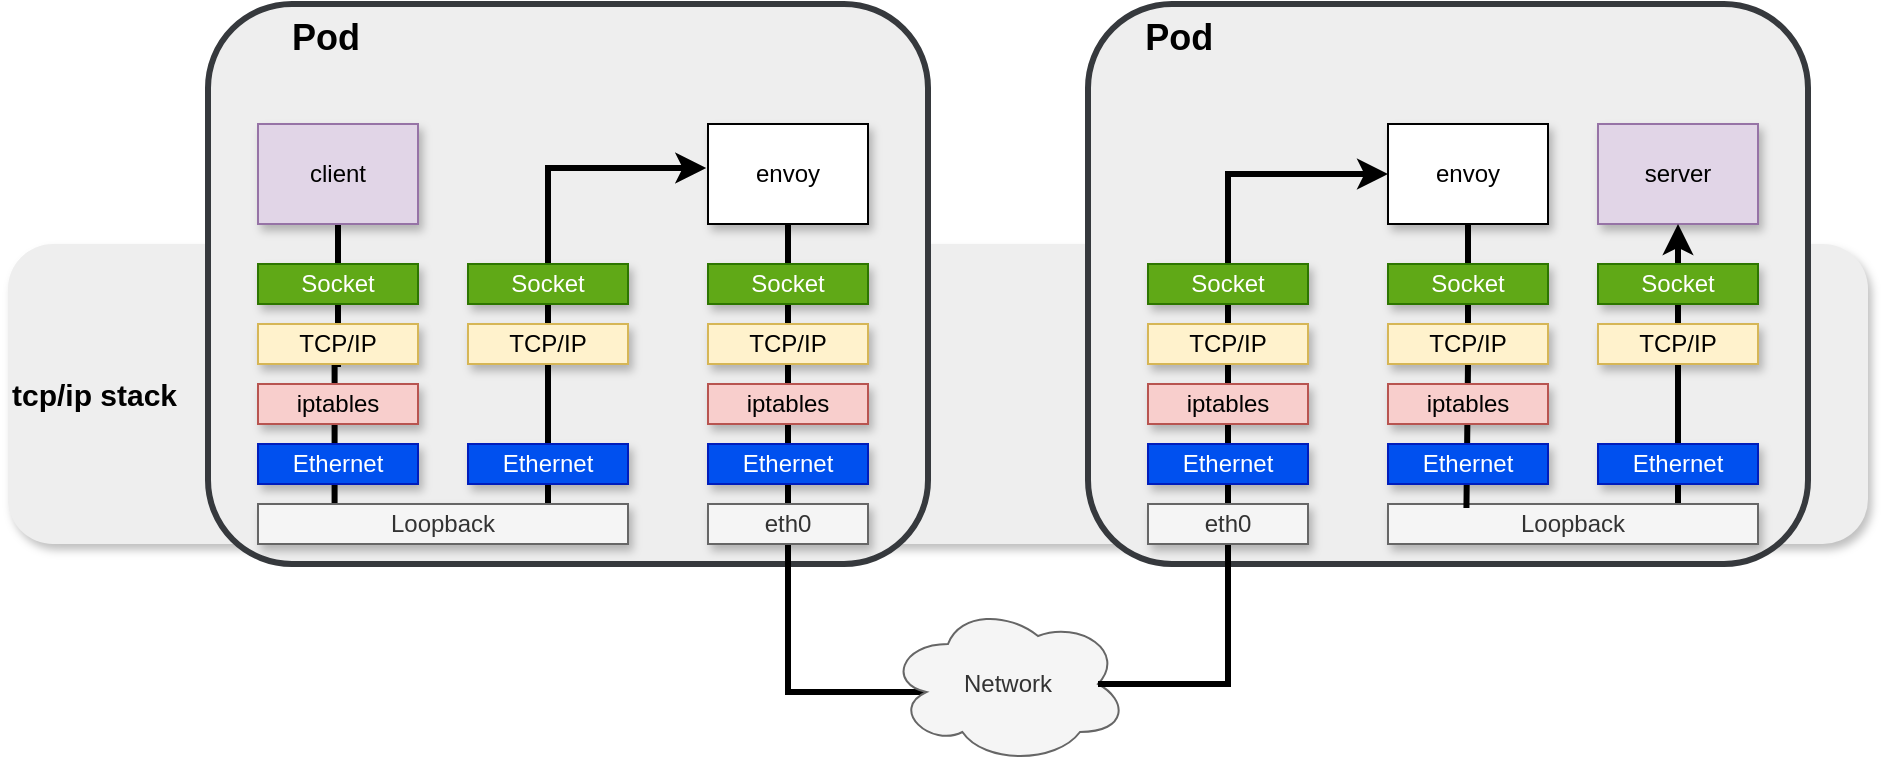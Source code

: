 <mxfile version="14.4.2" type="github">
  <diagram id="94O-eWi-ujNEiFMTeJ2n" name="Page-1">
    <mxGraphModel dx="920" dy="559" grid="1" gridSize="10" guides="1" tooltips="1" connect="1" arrows="1" fold="1" page="1" pageScale="1" pageWidth="850" pageHeight="1100" math="0" shadow="0">
      <root>
        <mxCell id="0" />
        <mxCell id="1" parent="0" />
        <mxCell id="JUNj7mSkVkrH1f1PvEp7-1" value="&lt;b&gt;&lt;font style=&quot;font-size: 15px&quot;&gt;tcp/ip stack&lt;/font&gt;&lt;/b&gt;" style="rounded=1;whiteSpace=wrap;html=1;shadow=1;align=left;fillColor=#eeeeee;strokeColor=none;" vertex="1" parent="1">
          <mxGeometry x="80" y="170" width="930" height="150" as="geometry" />
        </mxCell>
        <mxCell id="LQTs8PRi4ih6TT2D-i4s-1" value="&lt;font style=&quot;font-size: 18px&quot;&gt;&lt;b&gt;&amp;nbsp; &amp;nbsp; &amp;nbsp; &amp;nbsp; &lt;font style=&quot;font-size: 18px&quot;&gt;Pod&lt;/font&gt;&lt;/b&gt;&lt;/font&gt;" style="rounded=1;whiteSpace=wrap;html=1;align=left;verticalAlign=top;fontSize=13;strokeWidth=3;fillColor=#eeeeee;strokeColor=#36393d;" parent="1" vertex="1">
          <mxGeometry x="180" y="50" width="360" height="280" as="geometry" />
        </mxCell>
        <mxCell id="LQTs8PRi4ih6TT2D-i4s-37" value="" style="edgeStyle=orthogonalEdgeStyle;rounded=0;orthogonalLoop=1;jettySize=auto;html=1;entryX=0.207;entryY=0.118;entryDx=0;entryDy=0;entryPerimeter=0;strokeWidth=3;endArrow=none;endFill=0;" parent="1" source="LQTs8PRi4ih6TT2D-i4s-2" target="LQTs8PRi4ih6TT2D-i4s-7" edge="1">
          <mxGeometry relative="1" as="geometry" />
        </mxCell>
        <mxCell id="LQTs8PRi4ih6TT2D-i4s-2" value="client" style="rounded=0;whiteSpace=wrap;html=1;fillColor=#e1d5e7;strokeColor=#9673a6;shadow=1;" parent="1" vertex="1">
          <mxGeometry x="205" y="110" width="80" height="50" as="geometry" />
        </mxCell>
        <mxCell id="LQTs8PRi4ih6TT2D-i4s-3" value="Socket" style="rounded=0;whiteSpace=wrap;html=1;fillColor=#60a917;strokeColor=#2D7600;fontColor=#ffffff;shadow=1;" parent="1" vertex="1">
          <mxGeometry x="205" y="180" width="80" height="20" as="geometry" />
        </mxCell>
        <mxCell id="LQTs8PRi4ih6TT2D-i4s-4" value="TCP/IP&lt;span style=&quot;color: rgba(0 , 0 , 0 , 0) ; font-family: monospace ; font-size: 0px&quot;&gt;%3CmxGraphModel%3E%3Croot%3E%3CmxCell%20id%3D%220%22%2F%3E%3CmxCell%20id%3D%221%22%20parent%3D%220%22%2F%3E%3CmxCell%20id%3D%222%22%20value%3D%22Socket%22%20style%3D%22rounded%3D0%3BwhiteSpace%3Dwrap%3Bhtml%3D1%3B%22%20vertex%3D%221%22%20parent%3D%221%22%3E%3CmxGeometry%20x%3D%22205%22%20y%3D%22180%22%20width%3D%2280%22%20height%3D%2220%22%20as%3D%22geometry%22%2F%3E%3C%2FmxCell%3E%3C%2Froot%3E%3C%2FmxGraphModel%3E&lt;/span&gt;" style="rounded=0;whiteSpace=wrap;html=1;fillColor=#fff2cc;strokeColor=#d6b656;shadow=1;" parent="1" vertex="1">
          <mxGeometry x="205" y="210" width="80" height="20" as="geometry" />
        </mxCell>
        <mxCell id="LQTs8PRi4ih6TT2D-i4s-6" value="iptables" style="rounded=0;whiteSpace=wrap;html=1;fillColor=#f8cecc;strokeColor=#b85450;shadow=1;" parent="1" vertex="1">
          <mxGeometry x="205" y="240" width="80" height="20" as="geometry" />
        </mxCell>
        <mxCell id="LQTs8PRi4ih6TT2D-i4s-38" style="edgeStyle=orthogonalEdgeStyle;rounded=0;orthogonalLoop=1;jettySize=auto;html=1;strokeColor=#000000;entryX=-0.011;entryY=0.44;entryDx=0;entryDy=0;entryPerimeter=0;strokeWidth=3;" parent="1" source="LQTs8PRi4ih6TT2D-i4s-7" target="LQTs8PRi4ih6TT2D-i4s-15" edge="1">
          <mxGeometry relative="1" as="geometry">
            <Array as="points">
              <mxPoint x="350" y="132" />
            </Array>
          </mxGeometry>
        </mxCell>
        <mxCell id="LQTs8PRi4ih6TT2D-i4s-7" value="Loopback" style="rounded=0;whiteSpace=wrap;html=1;fillColor=#f5f5f5;strokeColor=#666666;fontColor=#333333;shadow=1;" parent="1" vertex="1">
          <mxGeometry x="205" y="300" width="185" height="20" as="geometry" />
        </mxCell>
        <mxCell id="LQTs8PRi4ih6TT2D-i4s-8" value="Ethernet" style="rounded=0;whiteSpace=wrap;html=1;fillColor=#0050ef;strokeColor=#001DBC;fontColor=#ffffff;shadow=1;" parent="1" vertex="1">
          <mxGeometry x="205" y="270" width="80" height="20" as="geometry" />
        </mxCell>
        <mxCell id="LQTs8PRi4ih6TT2D-i4s-11" value="Socket" style="rounded=0;whiteSpace=wrap;html=1;fillColor=#60a917;strokeColor=#2D7600;fontColor=#ffffff;shadow=1;" parent="1" vertex="1">
          <mxGeometry x="310" y="180" width="80" height="20" as="geometry" />
        </mxCell>
        <mxCell id="LQTs8PRi4ih6TT2D-i4s-12" value="TCP/IP&lt;span style=&quot;color: rgba(0 , 0 , 0 , 0) ; font-family: monospace ; font-size: 0px&quot;&gt;%3CmxGraphModel%3E%3Croot%3E%3CmxCell%20id%3D%220%22%2F%3E%3CmxCell%20id%3D%221%22%20parent%3D%220%22%2F%3E%3CmxCell%20id%3D%222%22%20value%3D%22Socket%22%20style%3D%22rounded%3D0%3BwhiteSpace%3Dwrap%3Bhtml%3D1%3B%22%20vertex%3D%221%22%20parent%3D%221%22%3E%3CmxGeometry%20x%3D%22205%22%20y%3D%22180%22%20width%3D%2280%22%20height%3D%2220%22%20as%3D%22geometry%22%2F%3E%3C%2FmxCell%3E%3C%2Froot%3E%3C%2FmxGraphModel%3E&lt;/span&gt;" style="rounded=0;whiteSpace=wrap;html=1;fillColor=#fff2cc;strokeColor=#d6b656;shadow=1;" parent="1" vertex="1">
          <mxGeometry x="310" y="210" width="80" height="20" as="geometry" />
        </mxCell>
        <mxCell id="LQTs8PRi4ih6TT2D-i4s-14" value="Ethernet" style="rounded=0;whiteSpace=wrap;html=1;fillColor=#0050ef;strokeColor=#001DBC;fontColor=#ffffff;shadow=1;" parent="1" vertex="1">
          <mxGeometry x="310" y="270" width="80" height="20" as="geometry" />
        </mxCell>
        <mxCell id="LQTs8PRi4ih6TT2D-i4s-40" style="edgeStyle=orthogonalEdgeStyle;rounded=0;orthogonalLoop=1;jettySize=auto;html=1;entryX=0.16;entryY=0.55;entryDx=0;entryDy=0;entryPerimeter=0;strokeColor=#000000;strokeWidth=3;endArrow=none;endFill=0;" parent="1" source="LQTs8PRi4ih6TT2D-i4s-15" target="LQTs8PRi4ih6TT2D-i4s-39" edge="1">
          <mxGeometry relative="1" as="geometry">
            <Array as="points">
              <mxPoint x="470" y="394" />
            </Array>
          </mxGeometry>
        </mxCell>
        <mxCell id="LQTs8PRi4ih6TT2D-i4s-15" value="envoy" style="rounded=0;whiteSpace=wrap;html=1;shadow=1;" parent="1" vertex="1">
          <mxGeometry x="430" y="110" width="80" height="50" as="geometry" />
        </mxCell>
        <mxCell id="LQTs8PRi4ih6TT2D-i4s-16" value="Socket" style="rounded=0;whiteSpace=wrap;html=1;fillColor=#60a917;strokeColor=#2D7600;fontColor=#ffffff;shadow=1;" parent="1" vertex="1">
          <mxGeometry x="430" y="180" width="80" height="20" as="geometry" />
        </mxCell>
        <mxCell id="LQTs8PRi4ih6TT2D-i4s-17" value="TCP/IP&lt;span style=&quot;color: rgba(0 , 0 , 0 , 0) ; font-family: monospace ; font-size: 0px&quot;&gt;%3CmxGraphModel%3E%3Croot%3E%3CmxCell%20id%3D%220%22%2F%3E%3CmxCell%20id%3D%221%22%20parent%3D%220%22%2F%3E%3CmxCell%20id%3D%222%22%20value%3D%22Socket%22%20style%3D%22rounded%3D0%3BwhiteSpace%3Dwrap%3Bhtml%3D1%3B%22%20vertex%3D%221%22%20parent%3D%221%22%3E%3CmxGeometry%20x%3D%22205%22%20y%3D%22180%22%20width%3D%2280%22%20height%3D%2220%22%20as%3D%22geometry%22%2F%3E%3C%2FmxCell%3E%3C%2Froot%3E%3C%2FmxGraphModel%3E&lt;/span&gt;" style="rounded=0;whiteSpace=wrap;html=1;fillColor=#fff2cc;strokeColor=#d6b656;shadow=1;" parent="1" vertex="1">
          <mxGeometry x="430" y="210" width="80" height="20" as="geometry" />
        </mxCell>
        <mxCell id="LQTs8PRi4ih6TT2D-i4s-18" value="iptables" style="rounded=0;whiteSpace=wrap;html=1;fillColor=#f8cecc;strokeColor=#b85450;shadow=1;" parent="1" vertex="1">
          <mxGeometry x="430" y="240" width="80" height="20" as="geometry" />
        </mxCell>
        <mxCell id="LQTs8PRi4ih6TT2D-i4s-19" value="Ethernet" style="rounded=0;whiteSpace=wrap;html=1;fillColor=#0050ef;strokeColor=#001DBC;fontColor=#ffffff;shadow=1;" parent="1" vertex="1">
          <mxGeometry x="430" y="270" width="80" height="20" as="geometry" />
        </mxCell>
        <mxCell id="LQTs8PRi4ih6TT2D-i4s-20" value="eth0" style="rounded=0;whiteSpace=wrap;html=1;fillColor=#f5f5f5;strokeColor=#666666;fontColor=#333333;shadow=1;" parent="1" vertex="1">
          <mxGeometry x="430" y="300" width="80" height="20" as="geometry" />
        </mxCell>
        <mxCell id="LQTs8PRi4ih6TT2D-i4s-21" value="&lt;span&gt;&amp;nbsp; &amp;nbsp; &amp;nbsp; &amp;nbsp;&amp;nbsp;&lt;/span&gt;&lt;b&gt;&lt;font style=&quot;font-size: 18px&quot;&gt;Pod&lt;/font&gt;&lt;/b&gt;" style="rounded=1;whiteSpace=wrap;html=1;align=left;verticalAlign=top;strokeWidth=3;fillColor=#eeeeee;strokeColor=#36393d;" parent="1" vertex="1">
          <mxGeometry x="620" y="50" width="360" height="280" as="geometry" />
        </mxCell>
        <mxCell id="LQTs8PRi4ih6TT2D-i4s-22" value="server" style="rounded=0;whiteSpace=wrap;html=1;fillColor=#e1d5e7;strokeColor=#9673a6;shadow=1;" parent="1" vertex="1">
          <mxGeometry x="875" y="110" width="80" height="50" as="geometry" />
        </mxCell>
        <mxCell id="LQTs8PRi4ih6TT2D-i4s-43" style="edgeStyle=orthogonalEdgeStyle;rounded=0;orthogonalLoop=1;jettySize=auto;html=1;entryX=0.5;entryY=1;entryDx=0;entryDy=0;strokeColor=#000000;strokeWidth=3;" parent="1" source="LQTs8PRi4ih6TT2D-i4s-26" target="LQTs8PRi4ih6TT2D-i4s-22" edge="1">
          <mxGeometry relative="1" as="geometry">
            <Array as="points">
              <mxPoint x="915" y="260" />
              <mxPoint x="915" y="260" />
            </Array>
          </mxGeometry>
        </mxCell>
        <mxCell id="LQTs8PRi4ih6TT2D-i4s-26" value="Loopback" style="rounded=0;whiteSpace=wrap;html=1;fillColor=#f5f5f5;strokeColor=#666666;fontColor=#333333;shadow=1;" parent="1" vertex="1">
          <mxGeometry x="770" y="300" width="185" height="20" as="geometry" />
        </mxCell>
        <mxCell id="LQTs8PRi4ih6TT2D-i4s-28" value="Socket" style="rounded=0;whiteSpace=wrap;html=1;fillColor=#60a917;strokeColor=#2D7600;fontColor=#ffffff;shadow=1;" parent="1" vertex="1">
          <mxGeometry x="875" y="180" width="80" height="20" as="geometry" />
        </mxCell>
        <mxCell id="LQTs8PRi4ih6TT2D-i4s-29" value="TCP/IP&lt;span style=&quot;color: rgba(0 , 0 , 0 , 0) ; font-family: monospace ; font-size: 0px&quot;&gt;%3CmxGraphModel%3E%3Croot%3E%3CmxCell%20id%3D%220%22%2F%3E%3CmxCell%20id%3D%221%22%20parent%3D%220%22%2F%3E%3CmxCell%20id%3D%222%22%20value%3D%22Socket%22%20style%3D%22rounded%3D0%3BwhiteSpace%3Dwrap%3Bhtml%3D1%3B%22%20vertex%3D%221%22%20parent%3D%221%22%3E%3CmxGeometry%20x%3D%22205%22%20y%3D%22180%22%20width%3D%2280%22%20height%3D%2220%22%20as%3D%22geometry%22%2F%3E%3C%2FmxCell%3E%3C%2Froot%3E%3C%2FmxGraphModel%3E&lt;/span&gt;" style="rounded=0;whiteSpace=wrap;html=1;fillColor=#fff2cc;strokeColor=#d6b656;shadow=1;" parent="1" vertex="1">
          <mxGeometry x="875" y="210" width="80" height="20" as="geometry" />
        </mxCell>
        <mxCell id="LQTs8PRi4ih6TT2D-i4s-30" value="Ethernet" style="rounded=0;whiteSpace=wrap;html=1;fillColor=#0050ef;strokeColor=#001DBC;fontColor=#ffffff;shadow=1;" parent="1" vertex="1">
          <mxGeometry x="875" y="270" width="80" height="20" as="geometry" />
        </mxCell>
        <mxCell id="LQTs8PRi4ih6TT2D-i4s-42" style="edgeStyle=orthogonalEdgeStyle;rounded=0;orthogonalLoop=1;jettySize=auto;html=1;entryX=0.212;entryY=0.099;entryDx=0;entryDy=0;entryPerimeter=0;strokeColor=#000000;strokeWidth=3;endArrow=none;endFill=0;" parent="1" source="LQTs8PRi4ih6TT2D-i4s-31" target="LQTs8PRi4ih6TT2D-i4s-26" edge="1">
          <mxGeometry relative="1" as="geometry" />
        </mxCell>
        <mxCell id="LQTs8PRi4ih6TT2D-i4s-31" value="envoy" style="rounded=0;whiteSpace=wrap;html=1;shadow=1;" parent="1" vertex="1">
          <mxGeometry x="770" y="110" width="80" height="50" as="geometry" />
        </mxCell>
        <mxCell id="LQTs8PRi4ih6TT2D-i4s-39" value="Network" style="ellipse;shape=cloud;whiteSpace=wrap;html=1;fillColor=#f5f5f5;strokeColor=#666666;fontColor=#333333;" parent="1" vertex="1">
          <mxGeometry x="520" y="350" width="120" height="80" as="geometry" />
        </mxCell>
        <mxCell id="LQTs8PRi4ih6TT2D-i4s-41" style="edgeStyle=orthogonalEdgeStyle;rounded=0;orthogonalLoop=1;jettySize=auto;html=1;entryX=0;entryY=0.5;entryDx=0;entryDy=0;strokeColor=#000000;exitX=0.875;exitY=0.5;exitDx=0;exitDy=0;exitPerimeter=0;strokeWidth=3;" parent="1" source="LQTs8PRi4ih6TT2D-i4s-39" target="LQTs8PRi4ih6TT2D-i4s-31" edge="1">
          <mxGeometry relative="1" as="geometry">
            <Array as="points">
              <mxPoint x="690" y="390" />
              <mxPoint x="690" y="135" />
            </Array>
          </mxGeometry>
        </mxCell>
        <mxCell id="LQTs8PRi4ih6TT2D-i4s-32" value="Socket" style="rounded=0;whiteSpace=wrap;html=1;fillColor=#60a917;strokeColor=#2D7600;fontColor=#ffffff;shadow=1;" parent="1" vertex="1">
          <mxGeometry x="650" y="180" width="80" height="20" as="geometry" />
        </mxCell>
        <mxCell id="LQTs8PRi4ih6TT2D-i4s-33" value="TCP/IP&lt;span style=&quot;color: rgba(0 , 0 , 0 , 0) ; font-family: monospace ; font-size: 0px&quot;&gt;%3CmxGraphModel%3E%3Croot%3E%3CmxCell%20id%3D%220%22%2F%3E%3CmxCell%20id%3D%221%22%20parent%3D%220%22%2F%3E%3CmxCell%20id%3D%222%22%20value%3D%22Socket%22%20style%3D%22rounded%3D0%3BwhiteSpace%3Dwrap%3Bhtml%3D1%3B%22%20vertex%3D%221%22%20parent%3D%221%22%3E%3CmxGeometry%20x%3D%22205%22%20y%3D%22180%22%20width%3D%2280%22%20height%3D%2220%22%20as%3D%22geometry%22%2F%3E%3C%2FmxCell%3E%3C%2Froot%3E%3C%2FmxGraphModel%3E&lt;/span&gt;" style="rounded=0;whiteSpace=wrap;html=1;fillColor=#fff2cc;strokeColor=#d6b656;shadow=1;" parent="1" vertex="1">
          <mxGeometry x="650" y="210" width="80" height="20" as="geometry" />
        </mxCell>
        <mxCell id="LQTs8PRi4ih6TT2D-i4s-34" value="iptables" style="rounded=0;whiteSpace=wrap;html=1;fillColor=#f8cecc;strokeColor=#b85450;shadow=1;" parent="1" vertex="1">
          <mxGeometry x="650" y="240" width="80" height="20" as="geometry" />
        </mxCell>
        <mxCell id="LQTs8PRi4ih6TT2D-i4s-35" value="Ethernet" style="rounded=0;whiteSpace=wrap;html=1;fillColor=#0050ef;strokeColor=#001DBC;fontColor=#ffffff;shadow=1;" parent="1" vertex="1">
          <mxGeometry x="650" y="270" width="80" height="20" as="geometry" />
        </mxCell>
        <mxCell id="LQTs8PRi4ih6TT2D-i4s-36" value="eth0" style="rounded=0;whiteSpace=wrap;html=1;fillColor=#f5f5f5;strokeColor=#666666;fontColor=#333333;shadow=1;" parent="1" vertex="1">
          <mxGeometry x="650" y="300" width="80" height="20" as="geometry" />
        </mxCell>
        <mxCell id="LQTs8PRi4ih6TT2D-i4s-23" value="Socket" style="rounded=0;whiteSpace=wrap;html=1;fillColor=#60a917;strokeColor=#2D7600;fontColor=#ffffff;shadow=1;" parent="1" vertex="1">
          <mxGeometry x="770" y="180" width="80" height="20" as="geometry" />
        </mxCell>
        <mxCell id="LQTs8PRi4ih6TT2D-i4s-24" value="TCP/IP&lt;span style=&quot;color: rgba(0 , 0 , 0 , 0) ; font-family: monospace ; font-size: 0px&quot;&gt;%3CmxGraphModel%3E%3Croot%3E%3CmxCell%20id%3D%220%22%2F%3E%3CmxCell%20id%3D%221%22%20parent%3D%220%22%2F%3E%3CmxCell%20id%3D%222%22%20value%3D%22Socket%22%20style%3D%22rounded%3D0%3BwhiteSpace%3Dwrap%3Bhtml%3D1%3B%22%20vertex%3D%221%22%20parent%3D%221%22%3E%3CmxGeometry%20x%3D%22205%22%20y%3D%22180%22%20width%3D%2280%22%20height%3D%2220%22%20as%3D%22geometry%22%2F%3E%3C%2FmxCell%3E%3C%2Froot%3E%3C%2FmxGraphModel%3E&lt;/span&gt;" style="rounded=0;whiteSpace=wrap;html=1;fillColor=#fff2cc;strokeColor=#d6b656;shadow=1;" parent="1" vertex="1">
          <mxGeometry x="770" y="210" width="80" height="20" as="geometry" />
        </mxCell>
        <mxCell id="LQTs8PRi4ih6TT2D-i4s-25" value="iptables" style="rounded=0;whiteSpace=wrap;html=1;fillColor=#f8cecc;strokeColor=#b85450;shadow=1;" parent="1" vertex="1">
          <mxGeometry x="770" y="240" width="80" height="20" as="geometry" />
        </mxCell>
        <mxCell id="LQTs8PRi4ih6TT2D-i4s-27" value="Ethernet" style="rounded=0;whiteSpace=wrap;html=1;fillColor=#0050ef;strokeColor=#001DBC;fontColor=#ffffff;shadow=1;" parent="1" vertex="1">
          <mxGeometry x="770" y="270" width="80" height="20" as="geometry" />
        </mxCell>
      </root>
    </mxGraphModel>
  </diagram>
</mxfile>
